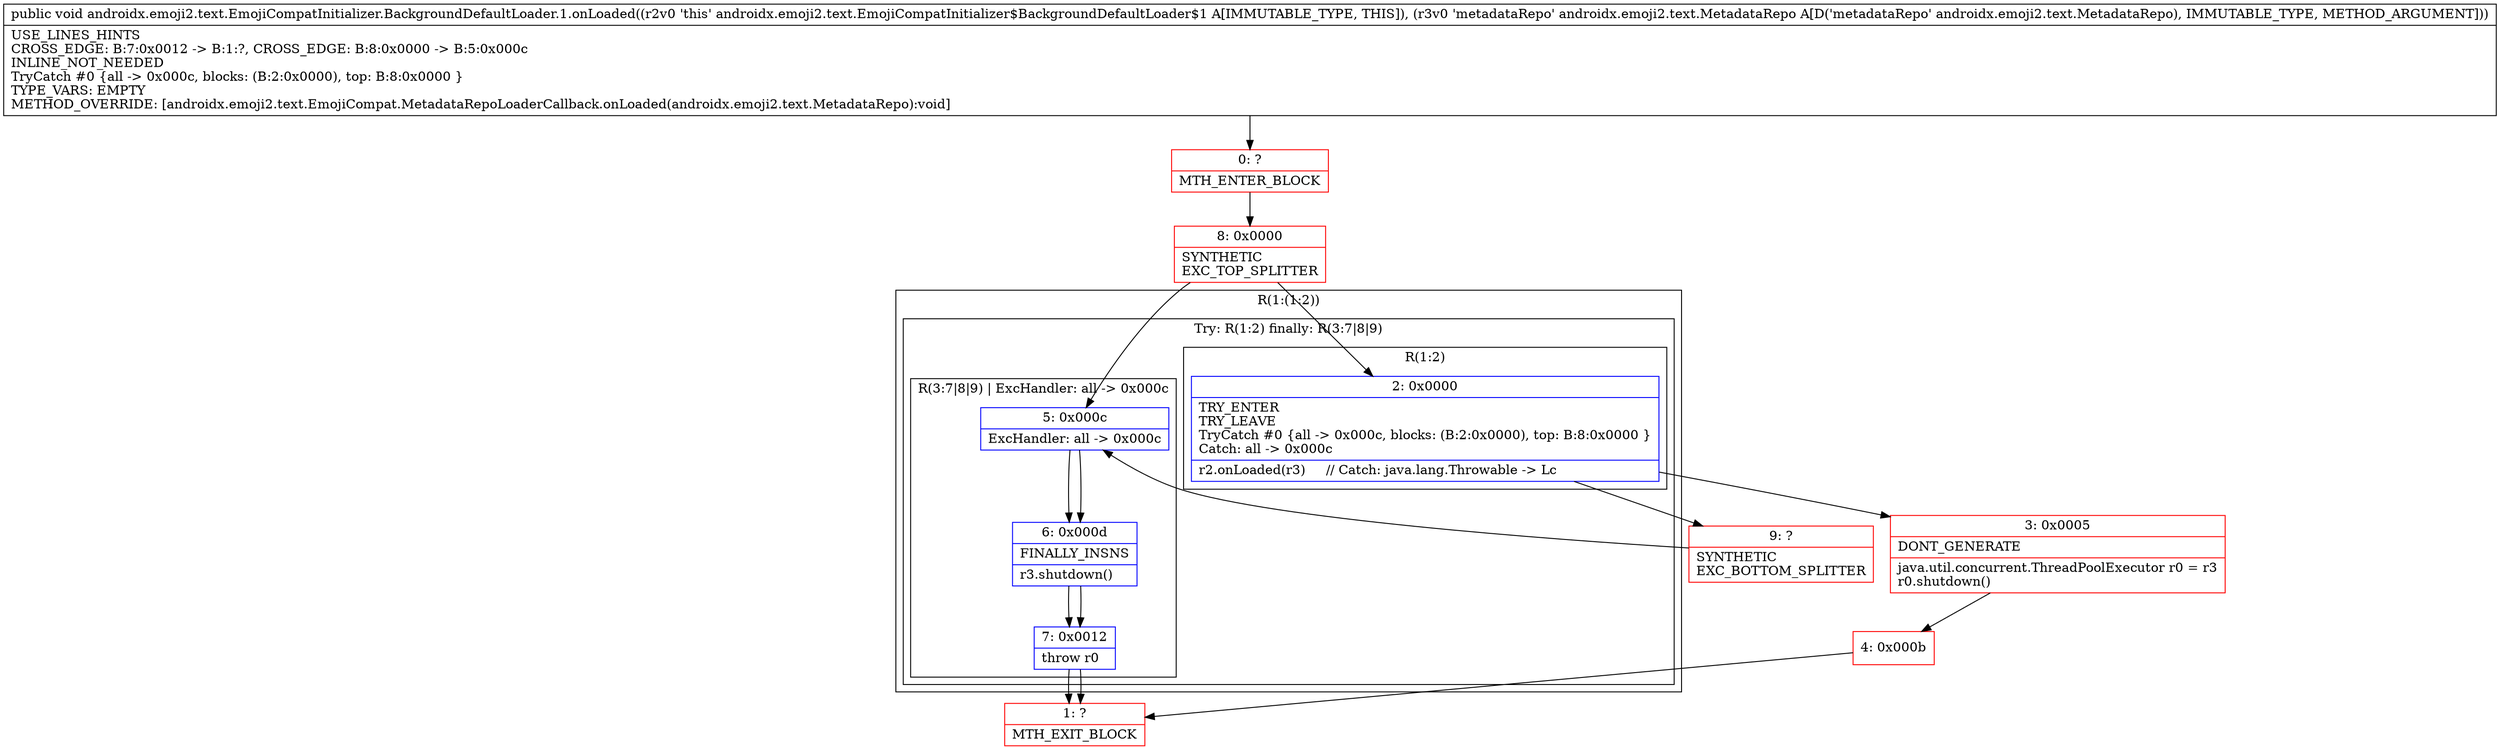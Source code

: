 digraph "CFG forandroidx.emoji2.text.EmojiCompatInitializer.BackgroundDefaultLoader.1.onLoaded(Landroidx\/emoji2\/text\/MetadataRepo;)V" {
subgraph cluster_Region_241134092 {
label = "R(1:(1:2))";
node [shape=record,color=blue];
subgraph cluster_TryCatchRegion_443189784 {
label = "Try: R(1:2) finally: R(3:7|8|9)";
node [shape=record,color=blue];
subgraph cluster_Region_1138525127 {
label = "R(1:2)";
node [shape=record,color=blue];
Node_2 [shape=record,label="{2\:\ 0x0000|TRY_ENTER\lTRY_LEAVE\lTryCatch #0 \{all \-\> 0x000c, blocks: (B:2:0x0000), top: B:8:0x0000 \}\lCatch: all \-\> 0x000c\l|r2.onLoaded(r3)     \/\/ Catch: java.lang.Throwable \-\> Lc\l}"];
}
subgraph cluster_Region_2081151736 {
label = "R(3:7|8|9) | ExcHandler: all \-\> 0x000c\l";
node [shape=record,color=blue];
Node_5 [shape=record,label="{5\:\ 0x000c|ExcHandler: all \-\> 0x000c\l}"];
Node_6 [shape=record,label="{6\:\ 0x000d|FINALLY_INSNS\l|r3.shutdown()\l}"];
Node_7 [shape=record,label="{7\:\ 0x0012|throw r0\l}"];
}
}
}
subgraph cluster_Region_2081151736 {
label = "R(3:7|8|9) | ExcHandler: all \-\> 0x000c\l";
node [shape=record,color=blue];
Node_5 [shape=record,label="{5\:\ 0x000c|ExcHandler: all \-\> 0x000c\l}"];
Node_6 [shape=record,label="{6\:\ 0x000d|FINALLY_INSNS\l|r3.shutdown()\l}"];
Node_7 [shape=record,label="{7\:\ 0x0012|throw r0\l}"];
}
Node_0 [shape=record,color=red,label="{0\:\ ?|MTH_ENTER_BLOCK\l}"];
Node_8 [shape=record,color=red,label="{8\:\ 0x0000|SYNTHETIC\lEXC_TOP_SPLITTER\l}"];
Node_3 [shape=record,color=red,label="{3\:\ 0x0005|DONT_GENERATE\l|java.util.concurrent.ThreadPoolExecutor r0 = r3\lr0.shutdown()\l}"];
Node_4 [shape=record,color=red,label="{4\:\ 0x000b}"];
Node_1 [shape=record,color=red,label="{1\:\ ?|MTH_EXIT_BLOCK\l}"];
Node_9 [shape=record,color=red,label="{9\:\ ?|SYNTHETIC\lEXC_BOTTOM_SPLITTER\l}"];
MethodNode[shape=record,label="{public void androidx.emoji2.text.EmojiCompatInitializer.BackgroundDefaultLoader.1.onLoaded((r2v0 'this' androidx.emoji2.text.EmojiCompatInitializer$BackgroundDefaultLoader$1 A[IMMUTABLE_TYPE, THIS]), (r3v0 'metadataRepo' androidx.emoji2.text.MetadataRepo A[D('metadataRepo' androidx.emoji2.text.MetadataRepo), IMMUTABLE_TYPE, METHOD_ARGUMENT]))  | USE_LINES_HINTS\lCROSS_EDGE: B:7:0x0012 \-\> B:1:?, CROSS_EDGE: B:8:0x0000 \-\> B:5:0x000c\lINLINE_NOT_NEEDED\lTryCatch #0 \{all \-\> 0x000c, blocks: (B:2:0x0000), top: B:8:0x0000 \}\lTYPE_VARS: EMPTY\lMETHOD_OVERRIDE: [androidx.emoji2.text.EmojiCompat.MetadataRepoLoaderCallback.onLoaded(androidx.emoji2.text.MetadataRepo):void]\l}"];
MethodNode -> Node_0;Node_2 -> Node_3;
Node_2 -> Node_9;
Node_5 -> Node_6;
Node_6 -> Node_7;
Node_7 -> Node_1;
Node_5 -> Node_6;
Node_6 -> Node_7;
Node_7 -> Node_1;
Node_0 -> Node_8;
Node_8 -> Node_2;
Node_8 -> Node_5;
Node_3 -> Node_4;
Node_4 -> Node_1;
Node_9 -> Node_5;
}

